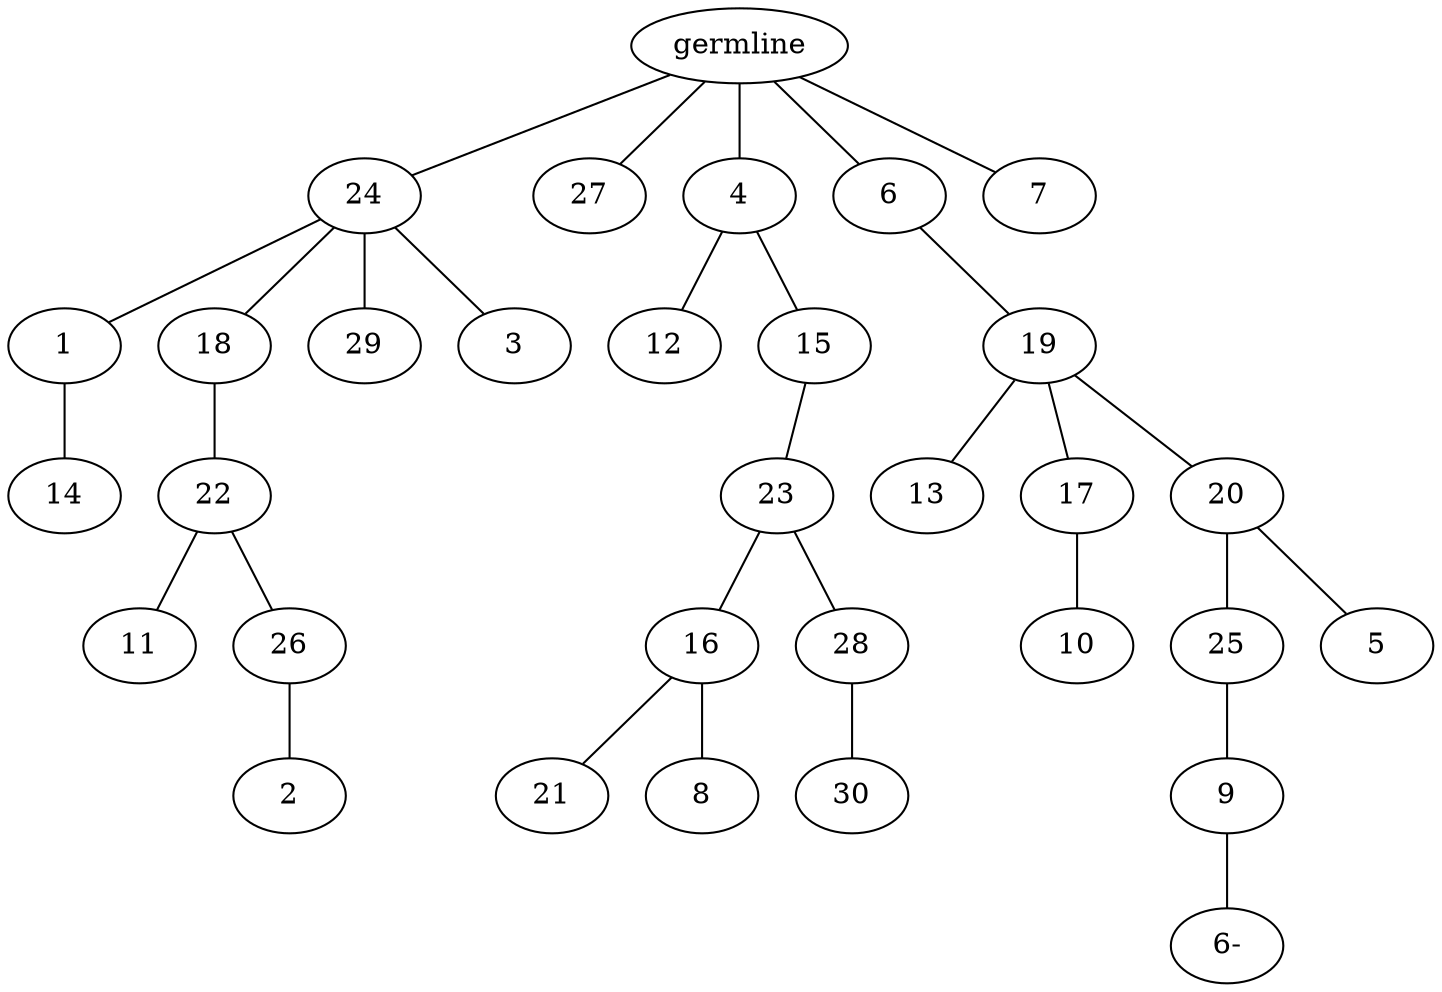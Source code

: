 graph tree {
    "140411758470528" [label="germline"];
    "140411758697008" [label="24"];
    "140411758696768" [label="1"];
    "140411758967008" [label="14"];
    "140411758696720" [label="18"];
    "140411758965376" [label="22"];
    "140411758965856" [label="11"];
    "140411758966864" [label="26"];
    "140411758501360" [label="2"];
    "140411758518864" [label="29"];
    "140411758947008" [label="3"];
    "140411758698160" [label="27"];
    "140411758694512" [label="4"];
    "140411758965472" [label="12"];
    "140411758950336" [label="15"];
    "140411758498576" [label="23"];
    "140411758499248" [label="16"];
    "140411758499104" [label="21"];
    "140411758500736" [label="8"];
    "140411758498960" [label="28"];
    "140411758501600" [label="30"];
    "140411758695808" [label="6"];
    "140411758500592" [label="19"];
    "140411758499488" [label="13"];
    "140411758498624" [label="17"];
    "140411758500928" [label="10"];
    "140411758499392" [label="20"];
    "140411758501648" [label="25"];
    "140411758500112" [label="9"];
    "140411758596304" [label="6-"];
    "140411758501840" [label="5"];
    "140411758965280" [label="7"];
    "140411758470528" -- "140411758697008";
    "140411758470528" -- "140411758698160";
    "140411758470528" -- "140411758694512";
    "140411758470528" -- "140411758695808";
    "140411758470528" -- "140411758965280";
    "140411758697008" -- "140411758696768";
    "140411758697008" -- "140411758696720";
    "140411758697008" -- "140411758518864";
    "140411758697008" -- "140411758947008";
    "140411758696768" -- "140411758967008";
    "140411758696720" -- "140411758965376";
    "140411758965376" -- "140411758965856";
    "140411758965376" -- "140411758966864";
    "140411758966864" -- "140411758501360";
    "140411758694512" -- "140411758965472";
    "140411758694512" -- "140411758950336";
    "140411758950336" -- "140411758498576";
    "140411758498576" -- "140411758499248";
    "140411758498576" -- "140411758498960";
    "140411758499248" -- "140411758499104";
    "140411758499248" -- "140411758500736";
    "140411758498960" -- "140411758501600";
    "140411758695808" -- "140411758500592";
    "140411758500592" -- "140411758499488";
    "140411758500592" -- "140411758498624";
    "140411758500592" -- "140411758499392";
    "140411758498624" -- "140411758500928";
    "140411758499392" -- "140411758501648";
    "140411758499392" -- "140411758501840";
    "140411758501648" -- "140411758500112";
    "140411758500112" -- "140411758596304";
}
